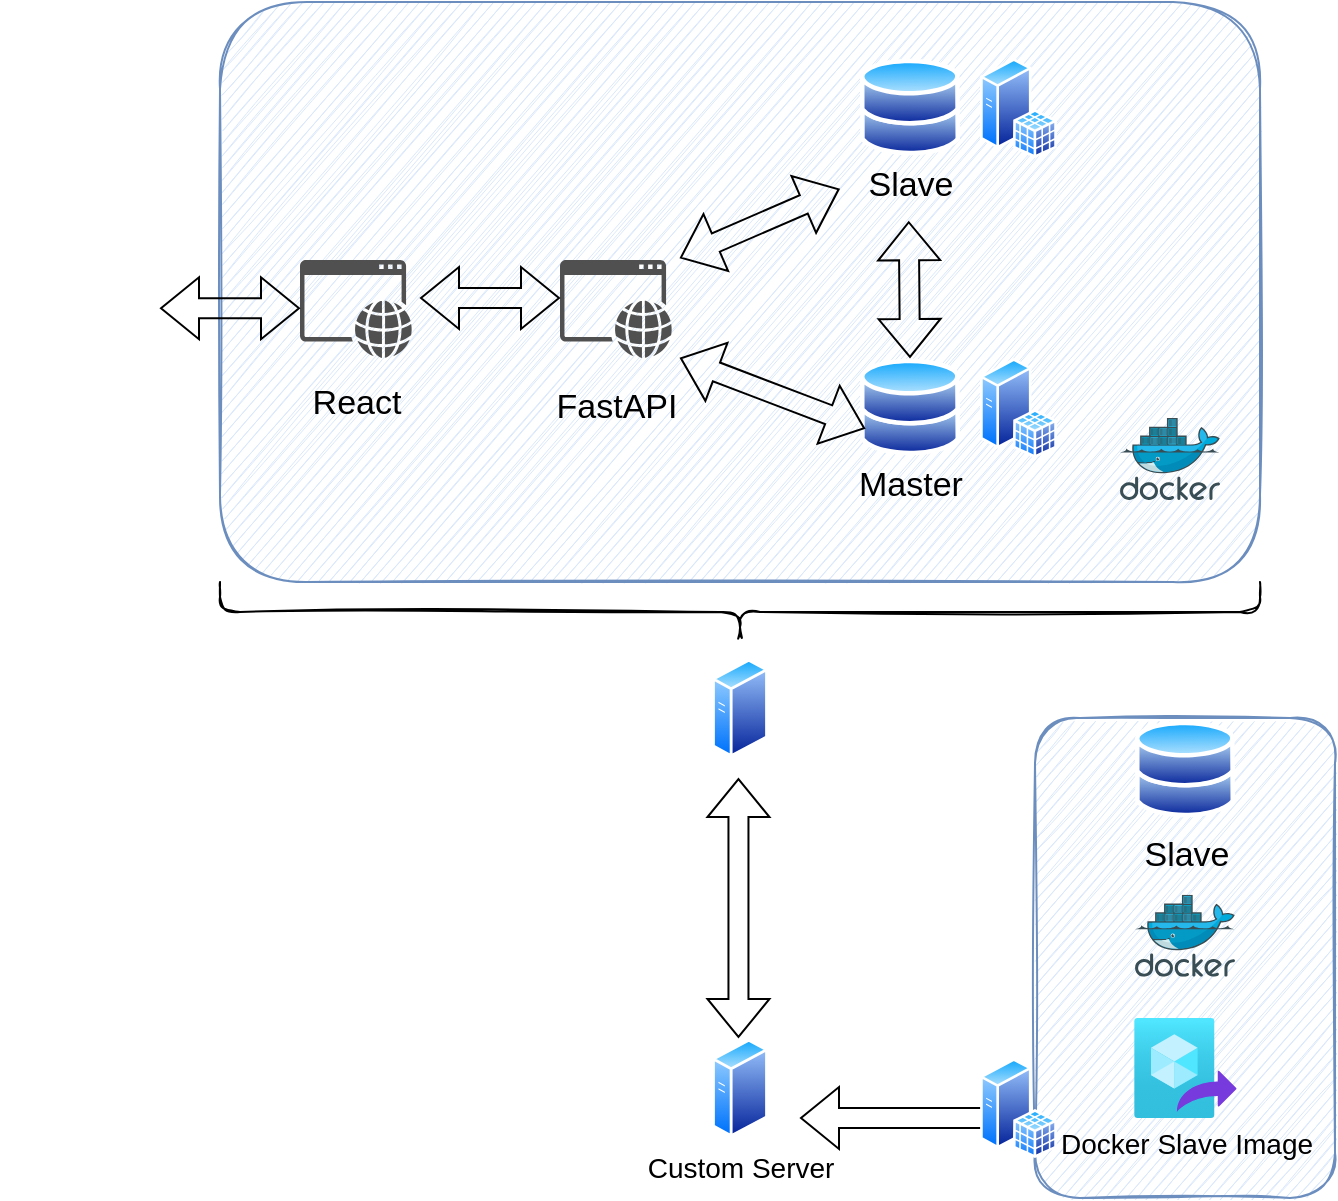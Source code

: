 <mxfile version="20.3.7" type="device"><diagram id="5J7bZtlFCOCWDKRo4km_" name="Page-1"><mxGraphModel dx="1218" dy="637" grid="1" gridSize="10" guides="1" tooltips="1" connect="1" arrows="1" fold="1" page="1" pageScale="1" pageWidth="850" pageHeight="1100" math="0" shadow="0"><root><mxCell id="0"/><mxCell id="1" parent="0"/><mxCell id="ZfS586yKSVd05-mMb8-j-44" value="" style="shape=flexArrow;endArrow=classic;html=1;rounded=0;fontSize=14;" edge="1" parent="1"><mxGeometry width="50" height="50" relative="1" as="geometry"><mxPoint x="680" y="680" as="sourcePoint"/><mxPoint x="570" y="680" as="targetPoint"/></mxGeometry></mxCell><mxCell id="ZfS586yKSVd05-mMb8-j-26" value="" style="rounded=1;whiteSpace=wrap;html=1;sketch=1;fontSize=17;fillColor=#dae8fc;strokeColor=#6c8ebf;" vertex="1" parent="1"><mxGeometry x="280" y="122" width="520" height="290" as="geometry"/></mxCell><mxCell id="ZfS586yKSVd05-mMb8-j-1" value="" style="aspect=fixed;perimeter=ellipsePerimeter;html=1;align=center;shadow=0;dashed=0;spacingTop=3;image;image=img/lib/active_directory/databases.svg;" vertex="1" parent="1"><mxGeometry x="600" y="300" width="50" height="49" as="geometry"/></mxCell><mxCell id="ZfS586yKSVd05-mMb8-j-2" value="" style="aspect=fixed;perimeter=ellipsePerimeter;html=1;align=center;shadow=0;dashed=0;spacingTop=3;image;image=img/lib/active_directory/databases.svg;" vertex="1" parent="1"><mxGeometry x="600" y="150" width="50" height="49" as="geometry"/></mxCell><mxCell id="ZfS586yKSVd05-mMb8-j-4" value="" style="sketch=0;aspect=fixed;html=1;points=[];align=center;image;fontSize=12;image=img/lib/mscae/Docker.svg;" vertex="1" parent="1"><mxGeometry x="730" y="330" width="50" height="41" as="geometry"/></mxCell><mxCell id="ZfS586yKSVd05-mMb8-j-7" value="&lt;font style=&quot;font-size: 17px;&quot;&gt;Master&lt;/font&gt;" style="text;html=1;align=center;verticalAlign=middle;resizable=0;points=[];autosize=1;strokeColor=none;fillColor=none;" vertex="1" parent="1"><mxGeometry x="585" y="349" width="80" height="30" as="geometry"/></mxCell><mxCell id="ZfS586yKSVd05-mMb8-j-8" value="&lt;font style=&quot;font-size: 17px;&quot;&gt;Slave&lt;/font&gt;" style="text;html=1;align=center;verticalAlign=middle;resizable=0;points=[];autosize=1;strokeColor=none;fillColor=none;" vertex="1" parent="1"><mxGeometry x="590" y="199" width="70" height="30" as="geometry"/></mxCell><mxCell id="ZfS586yKSVd05-mMb8-j-9" value="" style="shape=flexArrow;endArrow=classic;startArrow=classic;html=1;rounded=0;fontSize=17;entryX=0.491;entryY=1.087;entryDx=0;entryDy=0;entryPerimeter=0;exitX=0.5;exitY=0;exitDx=0;exitDy=0;" edge="1" parent="1" source="ZfS586yKSVd05-mMb8-j-1" target="ZfS586yKSVd05-mMb8-j-8"><mxGeometry width="100" height="100" relative="1" as="geometry"><mxPoint x="370" y="350" as="sourcePoint"/><mxPoint x="470" y="250" as="targetPoint"/></mxGeometry></mxCell><mxCell id="ZfS586yKSVd05-mMb8-j-11" value="" style="sketch=0;pointerEvents=1;shadow=0;dashed=0;html=1;strokeColor=none;fillColor=#505050;labelPosition=center;verticalLabelPosition=bottom;verticalAlign=top;outlineConnect=0;align=center;shape=mxgraph.office.concepts.application_web;fontSize=17;" vertex="1" parent="1"><mxGeometry x="450" y="251" width="56" height="49" as="geometry"/></mxCell><mxCell id="ZfS586yKSVd05-mMb8-j-13" value="" style="shape=image;html=1;verticalAlign=top;verticalLabelPosition=bottom;labelBackgroundColor=#ffffff;imageAspect=0;aspect=fixed;image=https://cdn2.iconfinder.com/data/icons/whcompare-isometric-web-hosting-servers/50/web-browser-on-laptop-128.png;sketch=1;fontSize=17;" vertex="1" parent="1"><mxGeometry x="170" y="226.5" width="81" height="81" as="geometry"/></mxCell><mxCell id="ZfS586yKSVd05-mMb8-j-17" value="" style="sketch=0;pointerEvents=1;shadow=0;dashed=0;html=1;strokeColor=none;fillColor=#505050;labelPosition=center;verticalLabelPosition=bottom;verticalAlign=top;outlineConnect=0;align=center;shape=mxgraph.office.concepts.application_web;fontSize=17;" vertex="1" parent="1"><mxGeometry x="320" y="251" width="56" height="49" as="geometry"/></mxCell><mxCell id="ZfS586yKSVd05-mMb8-j-18" value="" style="shape=flexArrow;endArrow=classic;startArrow=classic;html=1;rounded=0;fontSize=17;entryX=-0.003;entryY=0.548;entryDx=0;entryDy=0;entryPerimeter=0;" edge="1" parent="1" target="ZfS586yKSVd05-mMb8-j-8"><mxGeometry width="100" height="100" relative="1" as="geometry"><mxPoint x="510" y="250" as="sourcePoint"/><mxPoint x="510.0" y="160.61" as="targetPoint"/></mxGeometry></mxCell><mxCell id="ZfS586yKSVd05-mMb8-j-19" value="" style="shape=flexArrow;endArrow=classic;startArrow=classic;html=1;rounded=0;fontSize=17;entryX=0;entryY=0.75;entryDx=0;entryDy=0;" edge="1" parent="1" target="ZfS586yKSVd05-mMb8-j-1"><mxGeometry width="100" height="100" relative="1" as="geometry"><mxPoint x="510" y="300" as="sourcePoint"/><mxPoint x="599.79" y="225.44" as="targetPoint"/></mxGeometry></mxCell><mxCell id="ZfS586yKSVd05-mMb8-j-20" value="" style="shape=flexArrow;endArrow=classic;startArrow=classic;html=1;rounded=0;fontSize=17;" edge="1" parent="1"><mxGeometry width="100" height="100" relative="1" as="geometry"><mxPoint x="380" y="270" as="sourcePoint"/><mxPoint x="450" y="270" as="targetPoint"/></mxGeometry></mxCell><mxCell id="ZfS586yKSVd05-mMb8-j-22" value="" style="shape=flexArrow;endArrow=classic;startArrow=classic;html=1;rounded=0;fontSize=17;" edge="1" parent="1"><mxGeometry width="100" height="100" relative="1" as="geometry"><mxPoint x="250" y="275.13" as="sourcePoint"/><mxPoint x="320" y="275.13" as="targetPoint"/></mxGeometry></mxCell><mxCell id="ZfS586yKSVd05-mMb8-j-24" value="FastAPI" style="text;html=1;align=center;verticalAlign=middle;resizable=0;points=[];autosize=1;strokeColor=none;fillColor=none;fontSize=17;" vertex="1" parent="1"><mxGeometry x="438" y="309.5" width="80" height="30" as="geometry"/></mxCell><mxCell id="ZfS586yKSVd05-mMb8-j-25" value="React" style="text;html=1;align=center;verticalAlign=middle;resizable=0;points=[];autosize=1;strokeColor=none;fillColor=none;fontSize=17;" vertex="1" parent="1"><mxGeometry x="313" y="307.5" width="70" height="30" as="geometry"/></mxCell><mxCell id="ZfS586yKSVd05-mMb8-j-34" value="" style="shape=curlyBracket;whiteSpace=wrap;html=1;rounded=1;sketch=1;fontSize=14;direction=north;" vertex="1" parent="1"><mxGeometry x="280" y="412" width="520" height="30" as="geometry"/></mxCell><mxCell id="ZfS586yKSVd05-mMb8-j-41" value="" style="group" vertex="1" connectable="0" parent="1"><mxGeometry x="672.5" y="480" width="165" height="240" as="geometry"/></mxCell><mxCell id="ZfS586yKSVd05-mMb8-j-37" value="" style="rounded=1;whiteSpace=wrap;html=1;sketch=1;fontSize=17;fillColor=#dae8fc;strokeColor=#6c8ebf;" vertex="1" parent="ZfS586yKSVd05-mMb8-j-41"><mxGeometry x="15" width="150" height="240" as="geometry"/></mxCell><mxCell id="ZfS586yKSVd05-mMb8-j-29" value="" style="group" vertex="1" connectable="0" parent="ZfS586yKSVd05-mMb8-j-41"><mxGeometry y="150" width="165" height="77.819" as="geometry"/></mxCell><mxCell id="ZfS586yKSVd05-mMb8-j-27" value="" style="aspect=fixed;html=1;points=[];align=center;image;fontSize=12;image=img/lib/azure2/compute/Image_Definitions.svg;sketch=1;" vertex="1" parent="ZfS586yKSVd05-mMb8-j-29"><mxGeometry x="64.42" width="51.56" height="50" as="geometry"/></mxCell><mxCell id="ZfS586yKSVd05-mMb8-j-28" value="&lt;font style=&quot;font-size: 14px;&quot;&gt;Docker Slave Image&lt;/font&gt;" style="text;html=1;align=center;verticalAlign=middle;resizable=0;points=[];autosize=1;strokeColor=none;fillColor=none;fontSize=17;" vertex="1" parent="ZfS586yKSVd05-mMb8-j-29"><mxGeometry x="15" y="47.819" width="150" height="30" as="geometry"/></mxCell><mxCell id="ZfS586yKSVd05-mMb8-j-45" value="" style="aspect=fixed;perimeter=ellipsePerimeter;html=1;align=center;shadow=0;dashed=0;spacingTop=3;image;image=img/lib/active_directory/sql_server.svg;sketch=1;fontSize=14;" vertex="1" parent="ZfS586yKSVd05-mMb8-j-29"><mxGeometry x="-12.5" y="20" width="38.5" height="50" as="geometry"/></mxCell><mxCell id="ZfS586yKSVd05-mMb8-j-38" value="" style="sketch=0;aspect=fixed;html=1;points=[];align=center;image;fontSize=12;image=img/lib/mscae/Docker.svg;" vertex="1" parent="ZfS586yKSVd05-mMb8-j-41"><mxGeometry x="65" y="88.41" width="50" height="41" as="geometry"/></mxCell><mxCell id="ZfS586yKSVd05-mMb8-j-39" value="" style="aspect=fixed;perimeter=ellipsePerimeter;html=1;align=center;shadow=0;dashed=0;spacingTop=3;image;image=img/lib/active_directory/databases.svg;" vertex="1" parent="ZfS586yKSVd05-mMb8-j-41"><mxGeometry x="65" y="1" width="50" height="49" as="geometry"/></mxCell><mxCell id="ZfS586yKSVd05-mMb8-j-40" value="&lt;font style=&quot;font-size: 17px;&quot;&gt;Slave&lt;/font&gt;" style="text;html=1;align=center;verticalAlign=middle;resizable=0;points=[];autosize=1;strokeColor=none;fillColor=none;" vertex="1" parent="ZfS586yKSVd05-mMb8-j-41"><mxGeometry x="55" y="53.91" width="70" height="30" as="geometry"/></mxCell><mxCell id="ZfS586yKSVd05-mMb8-j-42" value="" style="group" vertex="1" connectable="0" parent="1"><mxGeometry x="480" y="640" width="120" height="80" as="geometry"/></mxCell><mxCell id="ZfS586yKSVd05-mMb8-j-31" value="" style="aspect=fixed;perimeter=ellipsePerimeter;html=1;align=center;shadow=0;dashed=0;spacingTop=3;image;image=img/lib/active_directory/generic_server.svg;sketch=1;fontSize=14;" vertex="1" parent="ZfS586yKSVd05-mMb8-j-42"><mxGeometry x="46" width="28.0" height="50" as="geometry"/></mxCell><mxCell id="ZfS586yKSVd05-mMb8-j-32" value="Custom Server" style="text;html=1;align=center;verticalAlign=middle;resizable=0;points=[];autosize=1;strokeColor=none;fillColor=none;fontSize=14;" vertex="1" parent="ZfS586yKSVd05-mMb8-j-42"><mxGeometry y="50" width="120" height="30" as="geometry"/></mxCell><mxCell id="ZfS586yKSVd05-mMb8-j-56" value="" style="aspect=fixed;perimeter=ellipsePerimeter;html=1;align=center;shadow=0;dashed=0;spacingTop=3;image;image=img/lib/active_directory/sql_server.svg;sketch=1;fontSize=14;" vertex="1" parent="1"><mxGeometry x="660" y="300" width="38.5" height="50" as="geometry"/></mxCell><mxCell id="ZfS586yKSVd05-mMb8-j-57" value="" style="aspect=fixed;perimeter=ellipsePerimeter;html=1;align=center;shadow=0;dashed=0;spacingTop=3;image;image=img/lib/active_directory/sql_server.svg;sketch=1;fontSize=14;" vertex="1" parent="1"><mxGeometry x="660" y="150" width="38.5" height="50" as="geometry"/></mxCell><mxCell id="ZfS586yKSVd05-mMb8-j-58" value="" style="aspect=fixed;perimeter=ellipsePerimeter;html=1;align=center;shadow=0;dashed=0;spacingTop=3;image;image=img/lib/active_directory/generic_server.svg;sketch=1;fontSize=14;" vertex="1" parent="1"><mxGeometry x="526" y="450" width="28.0" height="50" as="geometry"/></mxCell><mxCell id="ZfS586yKSVd05-mMb8-j-59" value="" style="shape=flexArrow;endArrow=classic;startArrow=classic;html=1;rounded=0;fontSize=14;" edge="1" parent="1"><mxGeometry width="100" height="100" relative="1" as="geometry"><mxPoint x="539.23" y="640" as="sourcePoint"/><mxPoint x="539.23" y="510" as="targetPoint"/></mxGeometry></mxCell></root></mxGraphModel></diagram></mxfile>